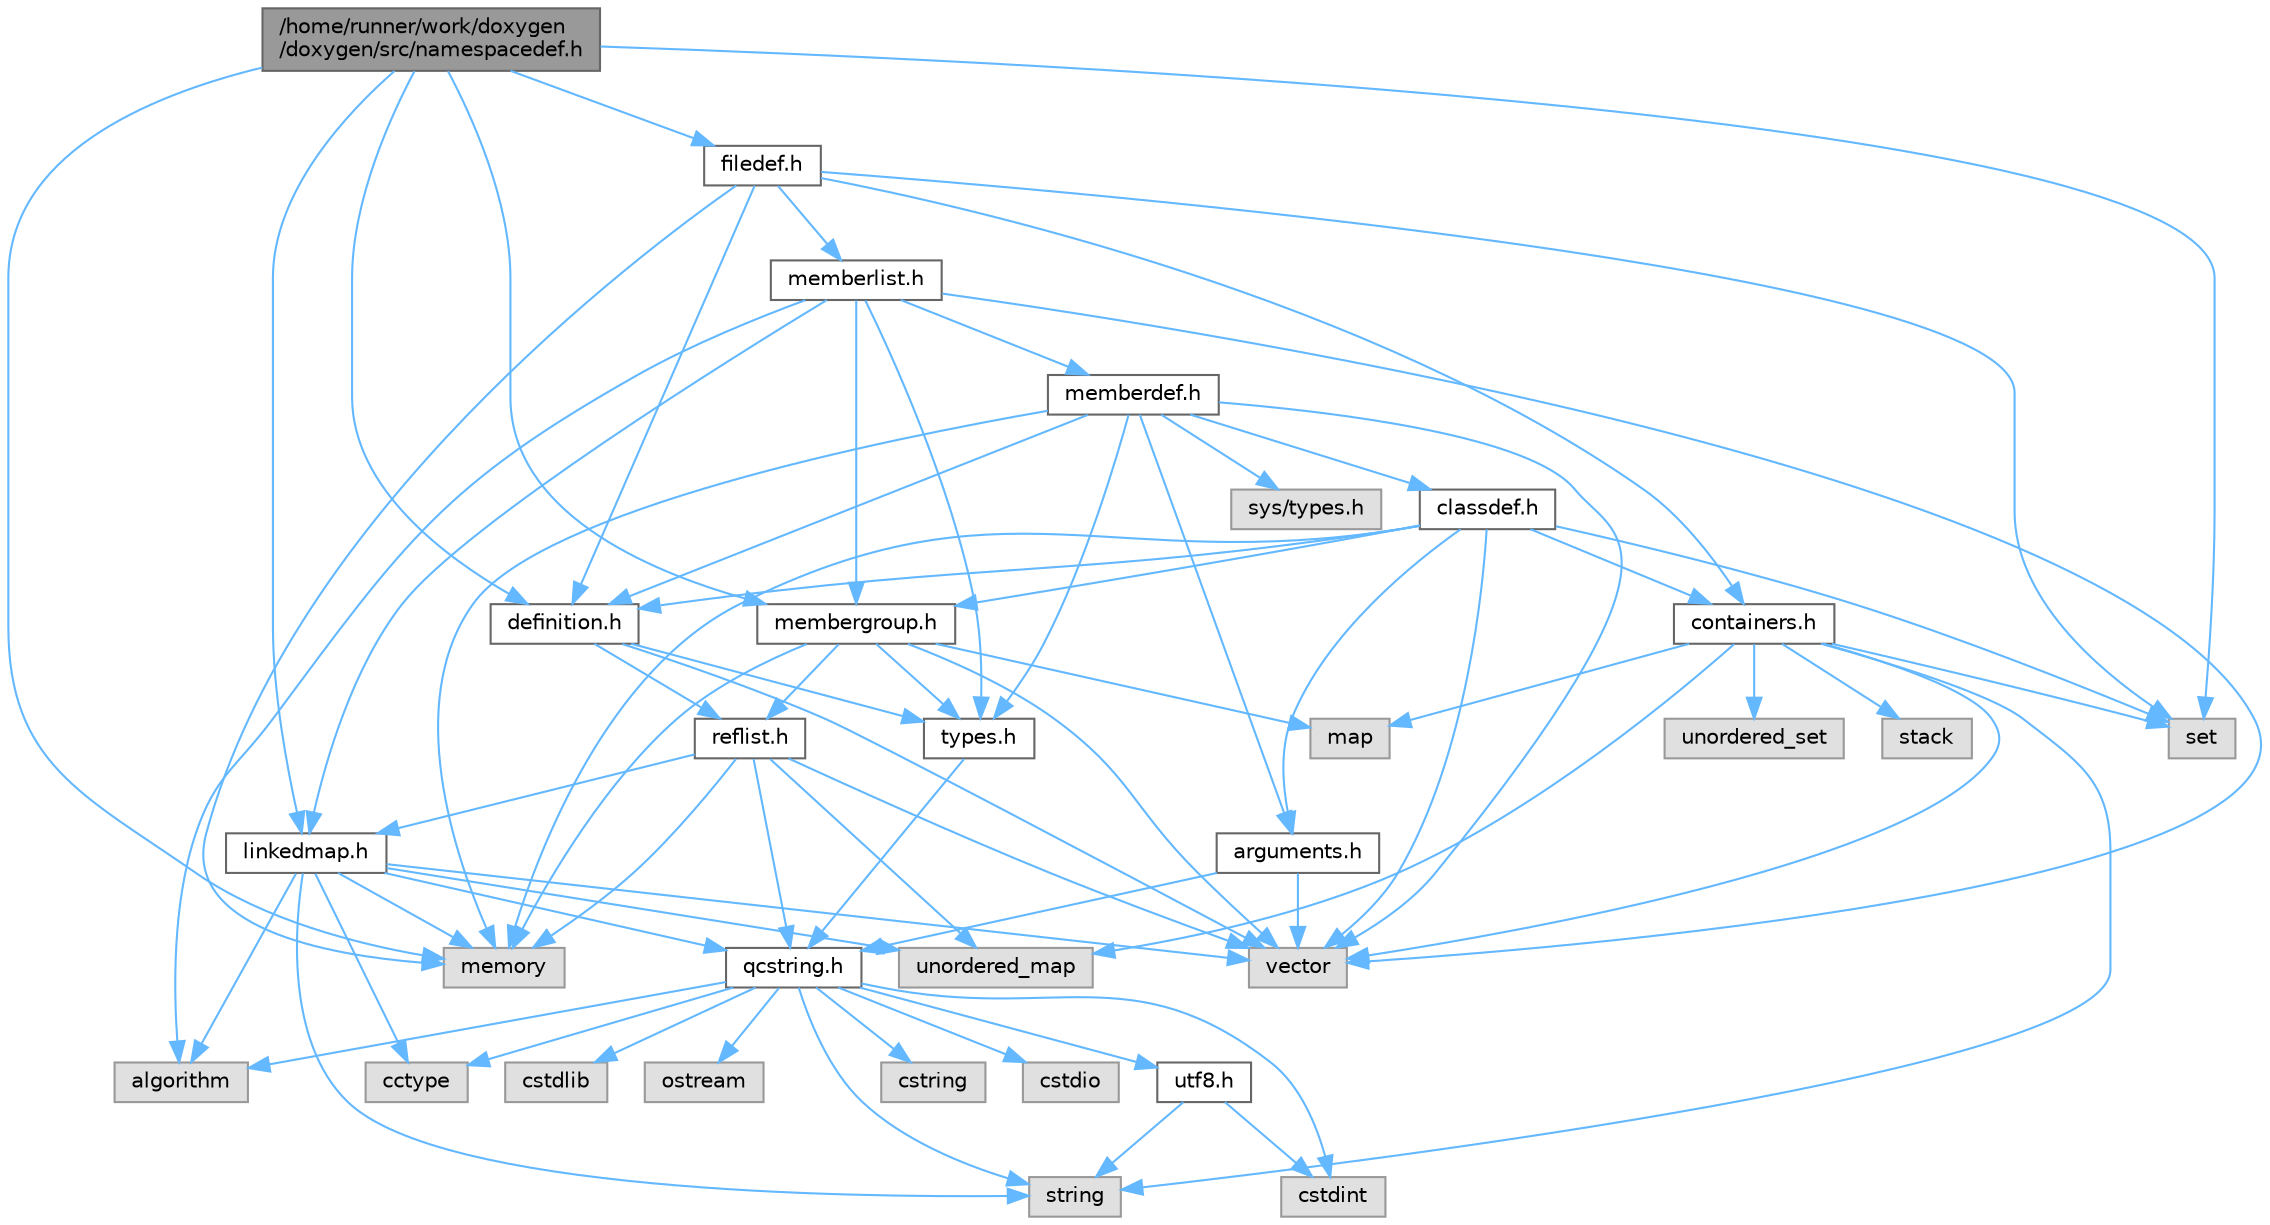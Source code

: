 digraph "/home/runner/work/doxygen/doxygen/src/namespacedef.h"
{
 // INTERACTIVE_SVG=YES
 // LATEX_PDF_SIZE
  bgcolor="transparent";
  edge [fontname=Helvetica,fontsize=10,labelfontname=Helvetica,labelfontsize=10];
  node [fontname=Helvetica,fontsize=10,shape=box,height=0.2,width=0.4];
  Node1 [id="Node000001",label="/home/runner/work/doxygen\l/doxygen/src/namespacedef.h",height=0.2,width=0.4,color="gray40", fillcolor="grey60", style="filled", fontcolor="black"];
  Node1 -> Node2 [id="edge1_Node000001_Node000002",color="steelblue1",style="solid"];
  Node2 [id="Node000002",label="memory",height=0.2,width=0.4,color="grey60", fillcolor="#E0E0E0", style="filled"];
  Node1 -> Node3 [id="edge2_Node000001_Node000003",color="steelblue1",style="solid"];
  Node3 [id="Node000003",label="set",height=0.2,width=0.4,color="grey60", fillcolor="#E0E0E0", style="filled"];
  Node1 -> Node4 [id="edge3_Node000001_Node000004",color="steelblue1",style="solid"];
  Node4 [id="Node000004",label="definition.h",height=0.2,width=0.4,color="grey40", fillcolor="white", style="filled",URL="$df/da1/definition_8h.html",tooltip=" "];
  Node4 -> Node5 [id="edge4_Node000004_Node000005",color="steelblue1",style="solid"];
  Node5 [id="Node000005",label="vector",height=0.2,width=0.4,color="grey60", fillcolor="#E0E0E0", style="filled"];
  Node4 -> Node6 [id="edge5_Node000004_Node000006",color="steelblue1",style="solid"];
  Node6 [id="Node000006",label="types.h",height=0.2,width=0.4,color="grey40", fillcolor="white", style="filled",URL="$d9/d49/types_8h.html",tooltip="This file contains a number of basic enums and types."];
  Node6 -> Node7 [id="edge6_Node000006_Node000007",color="steelblue1",style="solid"];
  Node7 [id="Node000007",label="qcstring.h",height=0.2,width=0.4,color="grey40", fillcolor="white", style="filled",URL="$d7/d5c/qcstring_8h.html",tooltip=" "];
  Node7 -> Node8 [id="edge7_Node000007_Node000008",color="steelblue1",style="solid"];
  Node8 [id="Node000008",label="string",height=0.2,width=0.4,color="grey60", fillcolor="#E0E0E0", style="filled"];
  Node7 -> Node9 [id="edge8_Node000007_Node000009",color="steelblue1",style="solid"];
  Node9 [id="Node000009",label="algorithm",height=0.2,width=0.4,color="grey60", fillcolor="#E0E0E0", style="filled"];
  Node7 -> Node10 [id="edge9_Node000007_Node000010",color="steelblue1",style="solid"];
  Node10 [id="Node000010",label="cctype",height=0.2,width=0.4,color="grey60", fillcolor="#E0E0E0", style="filled"];
  Node7 -> Node11 [id="edge10_Node000007_Node000011",color="steelblue1",style="solid"];
  Node11 [id="Node000011",label="cstring",height=0.2,width=0.4,color="grey60", fillcolor="#E0E0E0", style="filled"];
  Node7 -> Node12 [id="edge11_Node000007_Node000012",color="steelblue1",style="solid"];
  Node12 [id="Node000012",label="cstdio",height=0.2,width=0.4,color="grey60", fillcolor="#E0E0E0", style="filled"];
  Node7 -> Node13 [id="edge12_Node000007_Node000013",color="steelblue1",style="solid"];
  Node13 [id="Node000013",label="cstdlib",height=0.2,width=0.4,color="grey60", fillcolor="#E0E0E0", style="filled"];
  Node7 -> Node14 [id="edge13_Node000007_Node000014",color="steelblue1",style="solid"];
  Node14 [id="Node000014",label="cstdint",height=0.2,width=0.4,color="grey60", fillcolor="#E0E0E0", style="filled"];
  Node7 -> Node15 [id="edge14_Node000007_Node000015",color="steelblue1",style="solid"];
  Node15 [id="Node000015",label="ostream",height=0.2,width=0.4,color="grey60", fillcolor="#E0E0E0", style="filled"];
  Node7 -> Node16 [id="edge15_Node000007_Node000016",color="steelblue1",style="solid"];
  Node16 [id="Node000016",label="utf8.h",height=0.2,width=0.4,color="grey40", fillcolor="white", style="filled",URL="$db/d7c/utf8_8h.html",tooltip="Various UTF8 related helper functions."];
  Node16 -> Node14 [id="edge16_Node000016_Node000014",color="steelblue1",style="solid"];
  Node16 -> Node8 [id="edge17_Node000016_Node000008",color="steelblue1",style="solid"];
  Node4 -> Node17 [id="edge18_Node000004_Node000017",color="steelblue1",style="solid"];
  Node17 [id="Node000017",label="reflist.h",height=0.2,width=0.4,color="grey40", fillcolor="white", style="filled",URL="$d1/d02/reflist_8h.html",tooltip=" "];
  Node17 -> Node5 [id="edge19_Node000017_Node000005",color="steelblue1",style="solid"];
  Node17 -> Node18 [id="edge20_Node000017_Node000018",color="steelblue1",style="solid"];
  Node18 [id="Node000018",label="unordered_map",height=0.2,width=0.4,color="grey60", fillcolor="#E0E0E0", style="filled"];
  Node17 -> Node2 [id="edge21_Node000017_Node000002",color="steelblue1",style="solid"];
  Node17 -> Node7 [id="edge22_Node000017_Node000007",color="steelblue1",style="solid"];
  Node17 -> Node19 [id="edge23_Node000017_Node000019",color="steelblue1",style="solid"];
  Node19 [id="Node000019",label="linkedmap.h",height=0.2,width=0.4,color="grey40", fillcolor="white", style="filled",URL="$da/de1/linkedmap_8h.html",tooltip=" "];
  Node19 -> Node18 [id="edge24_Node000019_Node000018",color="steelblue1",style="solid"];
  Node19 -> Node5 [id="edge25_Node000019_Node000005",color="steelblue1",style="solid"];
  Node19 -> Node2 [id="edge26_Node000019_Node000002",color="steelblue1",style="solid"];
  Node19 -> Node8 [id="edge27_Node000019_Node000008",color="steelblue1",style="solid"];
  Node19 -> Node9 [id="edge28_Node000019_Node000009",color="steelblue1",style="solid"];
  Node19 -> Node10 [id="edge29_Node000019_Node000010",color="steelblue1",style="solid"];
  Node19 -> Node7 [id="edge30_Node000019_Node000007",color="steelblue1",style="solid"];
  Node1 -> Node20 [id="edge31_Node000001_Node000020",color="steelblue1",style="solid"];
  Node20 [id="Node000020",label="filedef.h",height=0.2,width=0.4,color="grey40", fillcolor="white", style="filled",URL="$d4/d3a/filedef_8h.html",tooltip=" "];
  Node20 -> Node2 [id="edge32_Node000020_Node000002",color="steelblue1",style="solid"];
  Node20 -> Node3 [id="edge33_Node000020_Node000003",color="steelblue1",style="solid"];
  Node20 -> Node4 [id="edge34_Node000020_Node000004",color="steelblue1",style="solid"];
  Node20 -> Node21 [id="edge35_Node000020_Node000021",color="steelblue1",style="solid"];
  Node21 [id="Node000021",label="memberlist.h",height=0.2,width=0.4,color="grey40", fillcolor="white", style="filled",URL="$dd/d78/memberlist_8h.html",tooltip=" "];
  Node21 -> Node5 [id="edge36_Node000021_Node000005",color="steelblue1",style="solid"];
  Node21 -> Node9 [id="edge37_Node000021_Node000009",color="steelblue1",style="solid"];
  Node21 -> Node22 [id="edge38_Node000021_Node000022",color="steelblue1",style="solid"];
  Node22 [id="Node000022",label="memberdef.h",height=0.2,width=0.4,color="grey40", fillcolor="white", style="filled",URL="$d4/d46/memberdef_8h.html",tooltip=" "];
  Node22 -> Node5 [id="edge39_Node000022_Node000005",color="steelblue1",style="solid"];
  Node22 -> Node2 [id="edge40_Node000022_Node000002",color="steelblue1",style="solid"];
  Node22 -> Node23 [id="edge41_Node000022_Node000023",color="steelblue1",style="solid"];
  Node23 [id="Node000023",label="sys/types.h",height=0.2,width=0.4,color="grey60", fillcolor="#E0E0E0", style="filled"];
  Node22 -> Node6 [id="edge42_Node000022_Node000006",color="steelblue1",style="solid"];
  Node22 -> Node4 [id="edge43_Node000022_Node000004",color="steelblue1",style="solid"];
  Node22 -> Node24 [id="edge44_Node000022_Node000024",color="steelblue1",style="solid"];
  Node24 [id="Node000024",label="arguments.h",height=0.2,width=0.4,color="grey40", fillcolor="white", style="filled",URL="$df/d9b/arguments_8h.html",tooltip=" "];
  Node24 -> Node5 [id="edge45_Node000024_Node000005",color="steelblue1",style="solid"];
  Node24 -> Node7 [id="edge46_Node000024_Node000007",color="steelblue1",style="solid"];
  Node22 -> Node25 [id="edge47_Node000022_Node000025",color="steelblue1",style="solid"];
  Node25 [id="Node000025",label="classdef.h",height=0.2,width=0.4,color="grey40", fillcolor="white", style="filled",URL="$d1/da6/classdef_8h.html",tooltip=" "];
  Node25 -> Node2 [id="edge48_Node000025_Node000002",color="steelblue1",style="solid"];
  Node25 -> Node5 [id="edge49_Node000025_Node000005",color="steelblue1",style="solid"];
  Node25 -> Node3 [id="edge50_Node000025_Node000003",color="steelblue1",style="solid"];
  Node25 -> Node26 [id="edge51_Node000025_Node000026",color="steelblue1",style="solid"];
  Node26 [id="Node000026",label="containers.h",height=0.2,width=0.4,color="grey40", fillcolor="white", style="filled",URL="$d5/d75/containers_8h.html",tooltip=" "];
  Node26 -> Node5 [id="edge52_Node000026_Node000005",color="steelblue1",style="solid"];
  Node26 -> Node8 [id="edge53_Node000026_Node000008",color="steelblue1",style="solid"];
  Node26 -> Node3 [id="edge54_Node000026_Node000003",color="steelblue1",style="solid"];
  Node26 -> Node27 [id="edge55_Node000026_Node000027",color="steelblue1",style="solid"];
  Node27 [id="Node000027",label="map",height=0.2,width=0.4,color="grey60", fillcolor="#E0E0E0", style="filled"];
  Node26 -> Node28 [id="edge56_Node000026_Node000028",color="steelblue1",style="solid"];
  Node28 [id="Node000028",label="unordered_set",height=0.2,width=0.4,color="grey60", fillcolor="#E0E0E0", style="filled"];
  Node26 -> Node18 [id="edge57_Node000026_Node000018",color="steelblue1",style="solid"];
  Node26 -> Node29 [id="edge58_Node000026_Node000029",color="steelblue1",style="solid"];
  Node29 [id="Node000029",label="stack",height=0.2,width=0.4,color="grey60", fillcolor="#E0E0E0", style="filled"];
  Node25 -> Node4 [id="edge59_Node000025_Node000004",color="steelblue1",style="solid"];
  Node25 -> Node24 [id="edge60_Node000025_Node000024",color="steelblue1",style="solid"];
  Node25 -> Node30 [id="edge61_Node000025_Node000030",color="steelblue1",style="solid"];
  Node30 [id="Node000030",label="membergroup.h",height=0.2,width=0.4,color="grey40", fillcolor="white", style="filled",URL="$d9/d11/membergroup_8h.html",tooltip=" "];
  Node30 -> Node5 [id="edge62_Node000030_Node000005",color="steelblue1",style="solid"];
  Node30 -> Node27 [id="edge63_Node000030_Node000027",color="steelblue1",style="solid"];
  Node30 -> Node2 [id="edge64_Node000030_Node000002",color="steelblue1",style="solid"];
  Node30 -> Node6 [id="edge65_Node000030_Node000006",color="steelblue1",style="solid"];
  Node30 -> Node17 [id="edge66_Node000030_Node000017",color="steelblue1",style="solid"];
  Node21 -> Node19 [id="edge67_Node000021_Node000019",color="steelblue1",style="solid"];
  Node21 -> Node6 [id="edge68_Node000021_Node000006",color="steelblue1",style="solid"];
  Node21 -> Node30 [id="edge69_Node000021_Node000030",color="steelblue1",style="solid"];
  Node20 -> Node26 [id="edge70_Node000020_Node000026",color="steelblue1",style="solid"];
  Node1 -> Node19 [id="edge71_Node000001_Node000019",color="steelblue1",style="solid"];
  Node1 -> Node30 [id="edge72_Node000001_Node000030",color="steelblue1",style="solid"];
}
